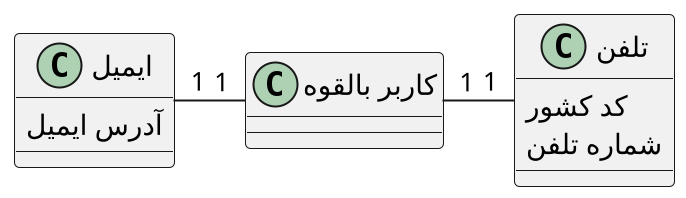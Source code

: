 @startuml signup

scale 2
skinparam DefaultFontName B Nazanin


class "کاربر بالقوه" as potential_user {
}

class "ایمیل" as address {
    آدرس ایمیل
}

class "تلفن" as phone {
    کد کشور
    شماره تلفن
}

potential_user "1" -left- "1" address
potential_user "1" -right- "1" phone

@enduml
